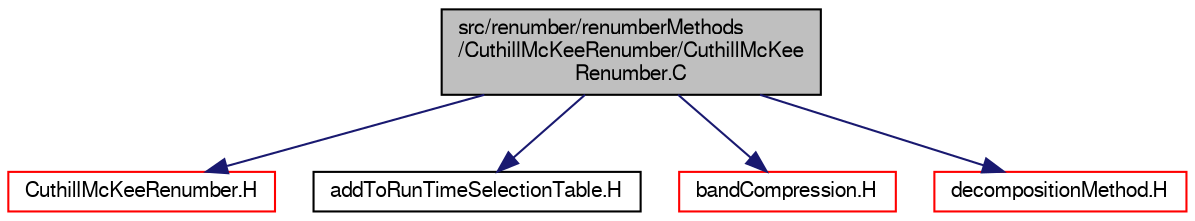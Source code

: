 digraph "src/renumber/renumberMethods/CuthillMcKeeRenumber/CuthillMcKeeRenumber.C"
{
  bgcolor="transparent";
  edge [fontname="FreeSans",fontsize="10",labelfontname="FreeSans",labelfontsize="10"];
  node [fontname="FreeSans",fontsize="10",shape=record];
  Node0 [label="src/renumber/renumberMethods\l/CuthillMcKeeRenumber/CuthillMcKee\lRenumber.C",height=0.2,width=0.4,color="black", fillcolor="grey75", style="filled", fontcolor="black"];
  Node0 -> Node1 [color="midnightblue",fontsize="10",style="solid",fontname="FreeSans"];
  Node1 [label="CuthillMcKeeRenumber.H",height=0.2,width=0.4,color="red",URL="$a14450.html"];
  Node0 -> Node225 [color="midnightblue",fontsize="10",style="solid",fontname="FreeSans"];
  Node225 [label="addToRunTimeSelectionTable.H",height=0.2,width=0.4,color="black",URL="$a09263.html",tooltip="Macros for easy insertion into run-time selection tables. "];
  Node0 -> Node226 [color="midnightblue",fontsize="10",style="solid",fontname="FreeSans"];
  Node226 [label="bandCompression.H",height=0.2,width=0.4,color="red",URL="$a11102.html",tooltip="The bandCompression function renumbers the addressing such that the band of the matrix is reduced..."];
  Node0 -> Node227 [color="midnightblue",fontsize="10",style="solid",fontname="FreeSans"];
  Node227 [label="decompositionMethod.H",height=0.2,width=0.4,color="red",URL="$a12983.html"];
}

